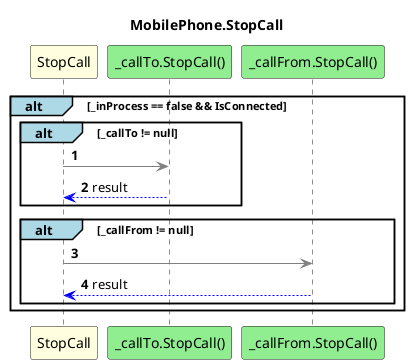 @startuml MobilePhone.StopCall
title MobilePhone.StopCall
participant "StopCall" as StopCall #LightYellow
participant "_callTo.StopCall()" as _callTo_StopCall #LightGreen
participant "_callFrom.StopCall()" as _callFrom_StopCall #LightGreen
autonumber
alt#LightBlue _inProcess == false && IsConnected
    alt#LightBlue _callTo != null
        StopCall -[#grey]> _callTo_StopCall
        _callTo_StopCall -[#blue]-> StopCall : result
    end
    alt#LightBlue _callFrom != null
        StopCall -[#grey]> _callFrom_StopCall
        _callFrom_StopCall -[#blue]-> StopCall : result
    end
end
@enduml
